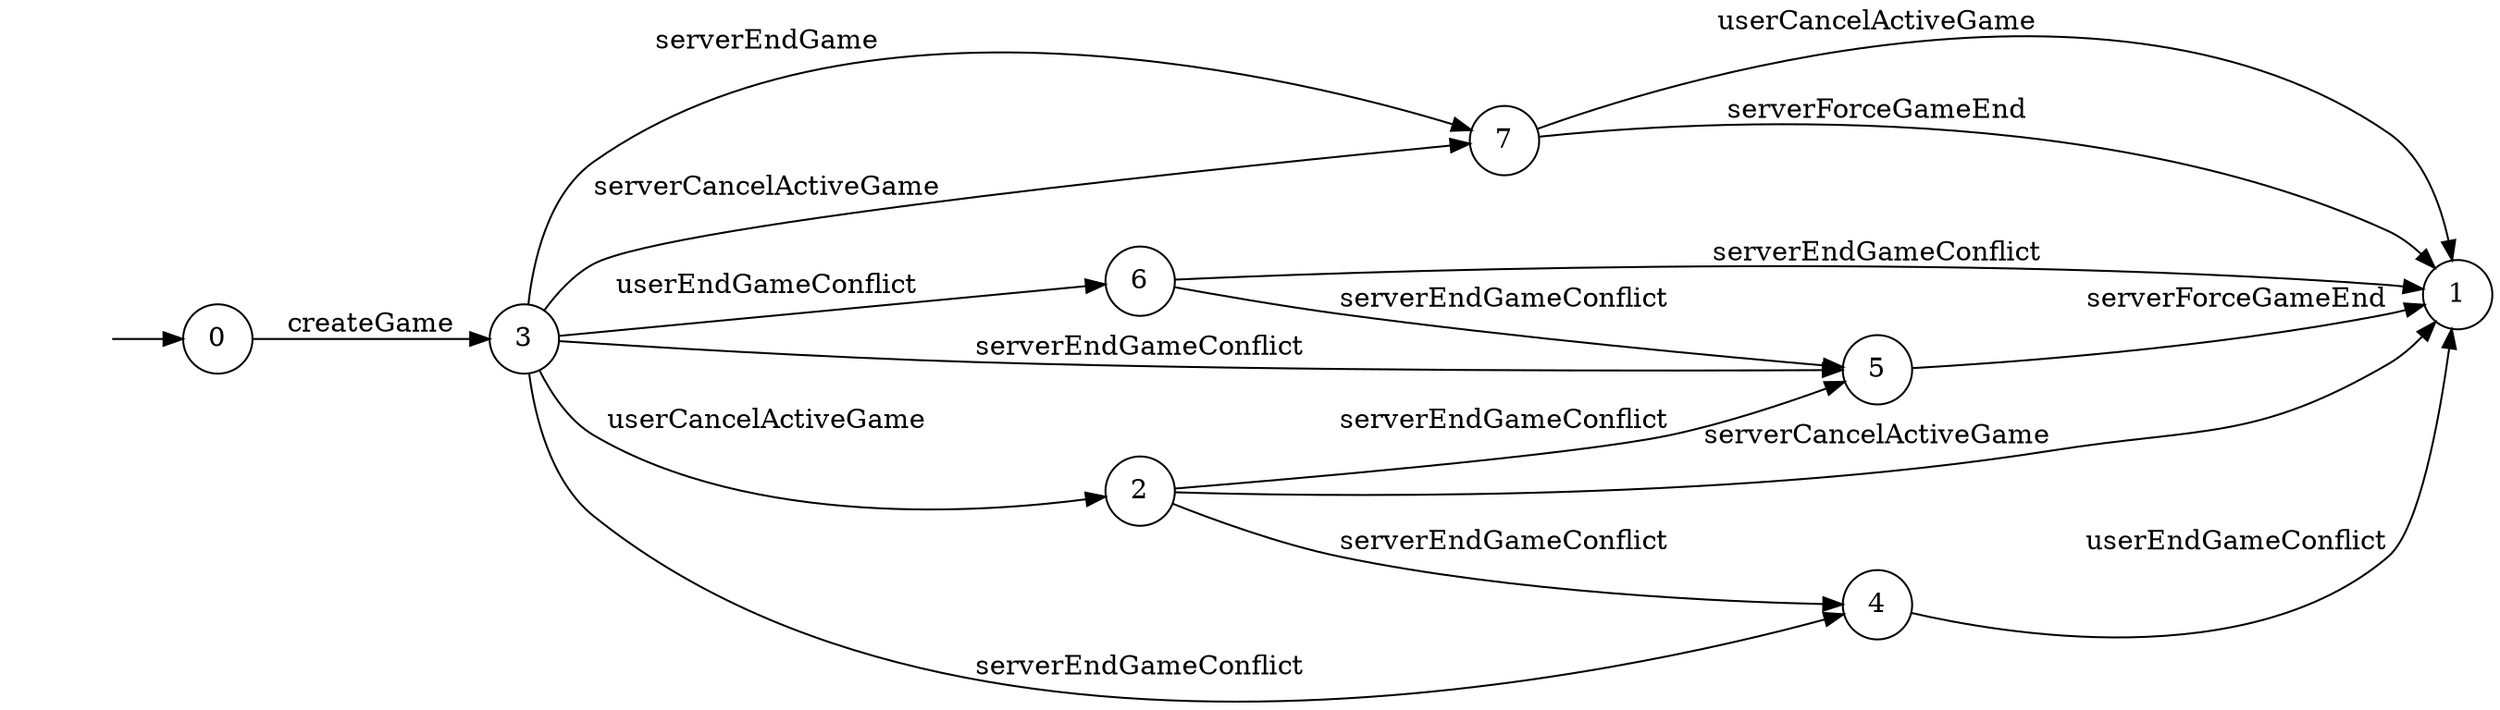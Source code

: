 digraph "./InvConPlus/Dapp-Automata-data/result//gamechannel-fix/0xaec1f783b29aab2727d7c374aa55483fe299fefa/GameChannel/FSM-6" {
	graph [rankdir=LR]
	"" [label="" shape=plaintext]
	1 [label=1 shape=circle]
	7 [label=7 shape=circle]
	6 [label=6 shape=circle]
	0 [label=0 shape=circle]
	2 [label=2 shape=circle]
	4 [label=4 shape=circle]
	5 [label=5 shape=circle]
	3 [label=3 shape=circle]
	"" -> 0 [label=""]
	0 -> 3 [label=createGame]
	3 -> 7 [label=serverEndGame]
	3 -> 2 [label=userCancelActiveGame]
	3 -> 7 [label=serverCancelActiveGame]
	3 -> 6 [label=userEndGameConflict]
	3 -> 4 [label=serverEndGameConflict]
	3 -> 5 [label=serverEndGameConflict]
	5 -> 1 [label=serverForceGameEnd]
	4 -> 1 [label=userEndGameConflict]
	6 -> 1 [label=serverEndGameConflict]
	6 -> 5 [label=serverEndGameConflict]
	2 -> 1 [label=serverCancelActiveGame]
	2 -> 4 [label=serverEndGameConflict]
	2 -> 5 [label=serverEndGameConflict]
	7 -> 1 [label=userCancelActiveGame]
	7 -> 1 [label=serverForceGameEnd]
}

